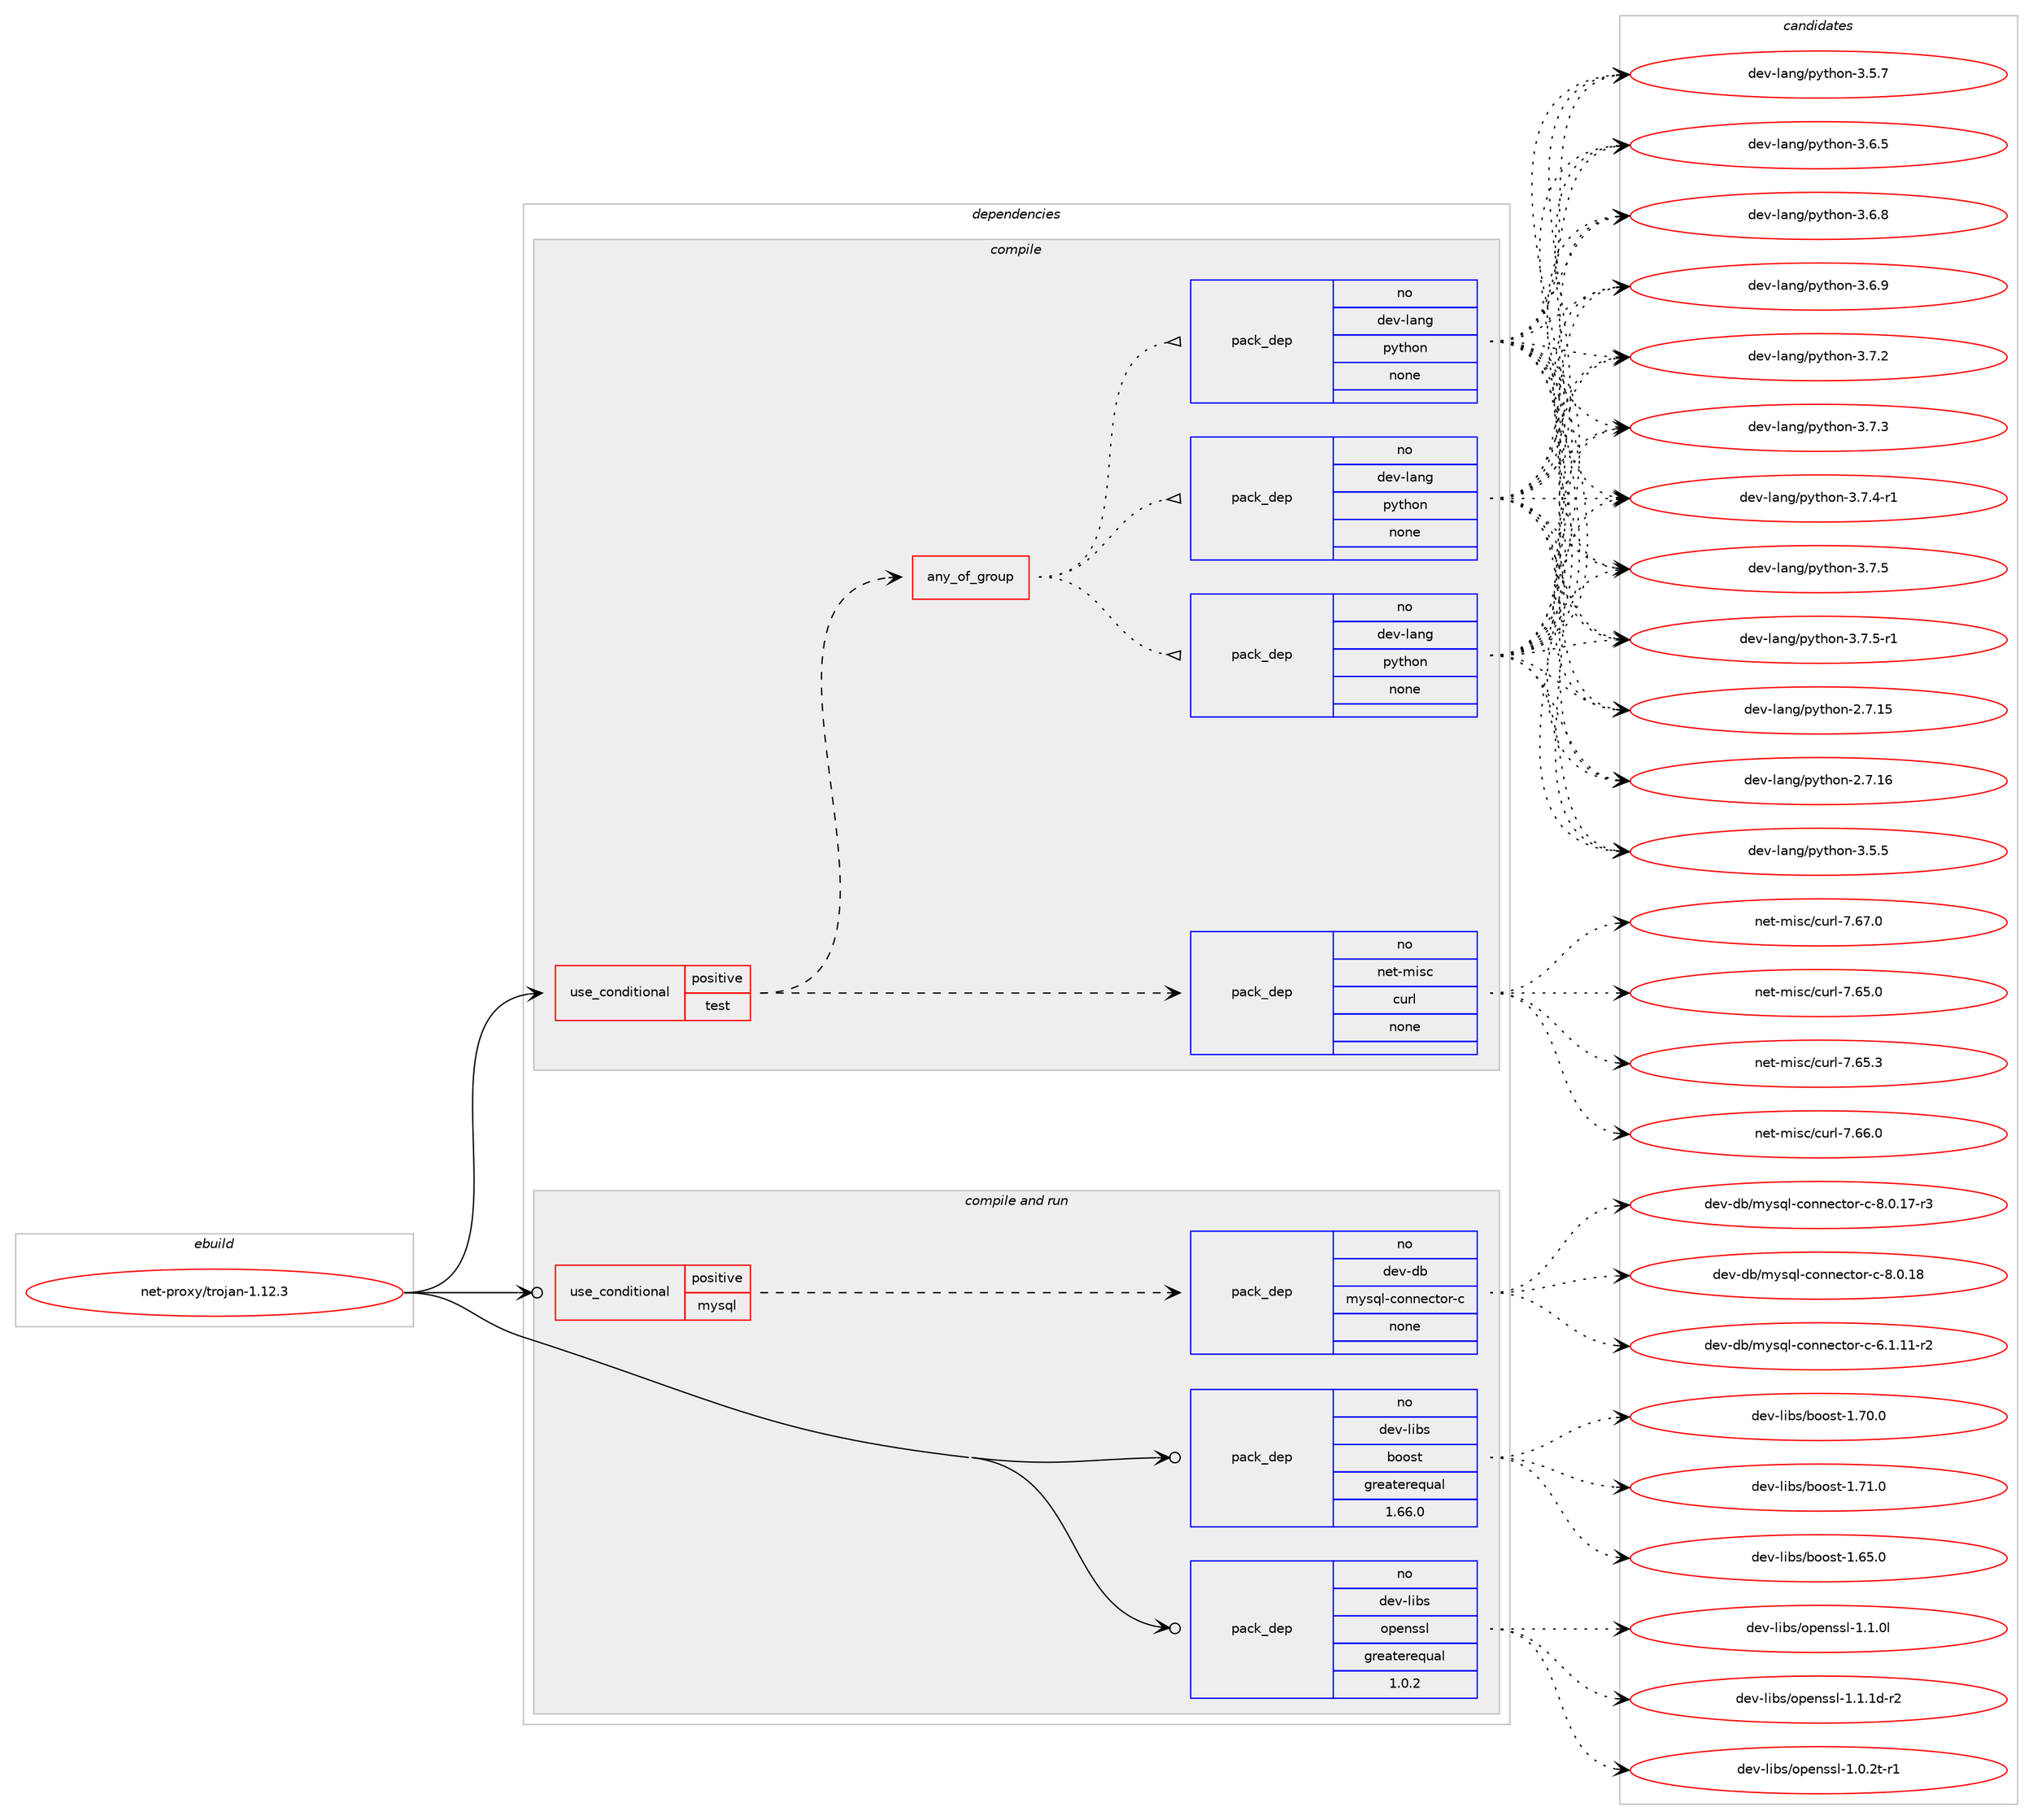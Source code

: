 digraph prolog {

# *************
# Graph options
# *************

newrank=true;
concentrate=true;
compound=true;
graph [rankdir=LR,fontname=Helvetica,fontsize=10,ranksep=1.5];#, ranksep=2.5, nodesep=0.2];
edge  [arrowhead=vee];
node  [fontname=Helvetica,fontsize=10];

# **********
# The ebuild
# **********

subgraph cluster_leftcol {
color=gray;
rank=same;
label=<<i>ebuild</i>>;
id [label="net-proxy/trojan-1.12.3", color=red, width=4, href="../net-proxy/trojan-1.12.3.svg"];
}

# ****************
# The dependencies
# ****************

subgraph cluster_midcol {
color=gray;
label=<<i>dependencies</i>>;
subgraph cluster_compile {
fillcolor="#eeeeee";
style=filled;
label=<<i>compile</i>>;
subgraph cond205417 {
dependency842437 [label=<<TABLE BORDER="0" CELLBORDER="1" CELLSPACING="0" CELLPADDING="4"><TR><TD ROWSPAN="3" CELLPADDING="10">use_conditional</TD></TR><TR><TD>positive</TD></TR><TR><TD>test</TD></TR></TABLE>>, shape=none, color=red];
subgraph pack622153 {
dependency842438 [label=<<TABLE BORDER="0" CELLBORDER="1" CELLSPACING="0" CELLPADDING="4" WIDTH="220"><TR><TD ROWSPAN="6" CELLPADDING="30">pack_dep</TD></TR><TR><TD WIDTH="110">no</TD></TR><TR><TD>net-misc</TD></TR><TR><TD>curl</TD></TR><TR><TD>none</TD></TR><TR><TD></TD></TR></TABLE>>, shape=none, color=blue];
}
dependency842437:e -> dependency842438:w [weight=20,style="dashed",arrowhead="vee"];
subgraph any14369 {
dependency842439 [label=<<TABLE BORDER="0" CELLBORDER="1" CELLSPACING="0" CELLPADDING="4"><TR><TD CELLPADDING="10">any_of_group</TD></TR></TABLE>>, shape=none, color=red];subgraph pack622154 {
dependency842440 [label=<<TABLE BORDER="0" CELLBORDER="1" CELLSPACING="0" CELLPADDING="4" WIDTH="220"><TR><TD ROWSPAN="6" CELLPADDING="30">pack_dep</TD></TR><TR><TD WIDTH="110">no</TD></TR><TR><TD>dev-lang</TD></TR><TR><TD>python</TD></TR><TR><TD>none</TD></TR><TR><TD></TD></TR></TABLE>>, shape=none, color=blue];
}
dependency842439:e -> dependency842440:w [weight=20,style="dotted",arrowhead="oinv"];
subgraph pack622155 {
dependency842441 [label=<<TABLE BORDER="0" CELLBORDER="1" CELLSPACING="0" CELLPADDING="4" WIDTH="220"><TR><TD ROWSPAN="6" CELLPADDING="30">pack_dep</TD></TR><TR><TD WIDTH="110">no</TD></TR><TR><TD>dev-lang</TD></TR><TR><TD>python</TD></TR><TR><TD>none</TD></TR><TR><TD></TD></TR></TABLE>>, shape=none, color=blue];
}
dependency842439:e -> dependency842441:w [weight=20,style="dotted",arrowhead="oinv"];
subgraph pack622156 {
dependency842442 [label=<<TABLE BORDER="0" CELLBORDER="1" CELLSPACING="0" CELLPADDING="4" WIDTH="220"><TR><TD ROWSPAN="6" CELLPADDING="30">pack_dep</TD></TR><TR><TD WIDTH="110">no</TD></TR><TR><TD>dev-lang</TD></TR><TR><TD>python</TD></TR><TR><TD>none</TD></TR><TR><TD></TD></TR></TABLE>>, shape=none, color=blue];
}
dependency842439:e -> dependency842442:w [weight=20,style="dotted",arrowhead="oinv"];
}
dependency842437:e -> dependency842439:w [weight=20,style="dashed",arrowhead="vee"];
}
id:e -> dependency842437:w [weight=20,style="solid",arrowhead="vee"];
}
subgraph cluster_compileandrun {
fillcolor="#eeeeee";
style=filled;
label=<<i>compile and run</i>>;
subgraph cond205418 {
dependency842443 [label=<<TABLE BORDER="0" CELLBORDER="1" CELLSPACING="0" CELLPADDING="4"><TR><TD ROWSPAN="3" CELLPADDING="10">use_conditional</TD></TR><TR><TD>positive</TD></TR><TR><TD>mysql</TD></TR></TABLE>>, shape=none, color=red];
subgraph pack622157 {
dependency842444 [label=<<TABLE BORDER="0" CELLBORDER="1" CELLSPACING="0" CELLPADDING="4" WIDTH="220"><TR><TD ROWSPAN="6" CELLPADDING="30">pack_dep</TD></TR><TR><TD WIDTH="110">no</TD></TR><TR><TD>dev-db</TD></TR><TR><TD>mysql-connector-c</TD></TR><TR><TD>none</TD></TR><TR><TD></TD></TR></TABLE>>, shape=none, color=blue];
}
dependency842443:e -> dependency842444:w [weight=20,style="dashed",arrowhead="vee"];
}
id:e -> dependency842443:w [weight=20,style="solid",arrowhead="odotvee"];
subgraph pack622158 {
dependency842445 [label=<<TABLE BORDER="0" CELLBORDER="1" CELLSPACING="0" CELLPADDING="4" WIDTH="220"><TR><TD ROWSPAN="6" CELLPADDING="30">pack_dep</TD></TR><TR><TD WIDTH="110">no</TD></TR><TR><TD>dev-libs</TD></TR><TR><TD>boost</TD></TR><TR><TD>greaterequal</TD></TR><TR><TD>1.66.0</TD></TR></TABLE>>, shape=none, color=blue];
}
id:e -> dependency842445:w [weight=20,style="solid",arrowhead="odotvee"];
subgraph pack622159 {
dependency842446 [label=<<TABLE BORDER="0" CELLBORDER="1" CELLSPACING="0" CELLPADDING="4" WIDTH="220"><TR><TD ROWSPAN="6" CELLPADDING="30">pack_dep</TD></TR><TR><TD WIDTH="110">no</TD></TR><TR><TD>dev-libs</TD></TR><TR><TD>openssl</TD></TR><TR><TD>greaterequal</TD></TR><TR><TD>1.0.2</TD></TR></TABLE>>, shape=none, color=blue];
}
id:e -> dependency842446:w [weight=20,style="solid",arrowhead="odotvee"];
}
subgraph cluster_run {
fillcolor="#eeeeee";
style=filled;
label=<<i>run</i>>;
}
}

# **************
# The candidates
# **************

subgraph cluster_choices {
rank=same;
color=gray;
label=<<i>candidates</i>>;

subgraph choice622153 {
color=black;
nodesep=1;
choice1101011164510910511599479911711410845554654534648 [label="net-misc/curl-7.65.0", color=red, width=4,href="../net-misc/curl-7.65.0.svg"];
choice1101011164510910511599479911711410845554654534651 [label="net-misc/curl-7.65.3", color=red, width=4,href="../net-misc/curl-7.65.3.svg"];
choice1101011164510910511599479911711410845554654544648 [label="net-misc/curl-7.66.0", color=red, width=4,href="../net-misc/curl-7.66.0.svg"];
choice1101011164510910511599479911711410845554654554648 [label="net-misc/curl-7.67.0", color=red, width=4,href="../net-misc/curl-7.67.0.svg"];
dependency842438:e -> choice1101011164510910511599479911711410845554654534648:w [style=dotted,weight="100"];
dependency842438:e -> choice1101011164510910511599479911711410845554654534651:w [style=dotted,weight="100"];
dependency842438:e -> choice1101011164510910511599479911711410845554654544648:w [style=dotted,weight="100"];
dependency842438:e -> choice1101011164510910511599479911711410845554654554648:w [style=dotted,weight="100"];
}
subgraph choice622154 {
color=black;
nodesep=1;
choice10010111845108971101034711212111610411111045504655464953 [label="dev-lang/python-2.7.15", color=red, width=4,href="../dev-lang/python-2.7.15.svg"];
choice10010111845108971101034711212111610411111045504655464954 [label="dev-lang/python-2.7.16", color=red, width=4,href="../dev-lang/python-2.7.16.svg"];
choice100101118451089711010347112121116104111110455146534653 [label="dev-lang/python-3.5.5", color=red, width=4,href="../dev-lang/python-3.5.5.svg"];
choice100101118451089711010347112121116104111110455146534655 [label="dev-lang/python-3.5.7", color=red, width=4,href="../dev-lang/python-3.5.7.svg"];
choice100101118451089711010347112121116104111110455146544653 [label="dev-lang/python-3.6.5", color=red, width=4,href="../dev-lang/python-3.6.5.svg"];
choice100101118451089711010347112121116104111110455146544656 [label="dev-lang/python-3.6.8", color=red, width=4,href="../dev-lang/python-3.6.8.svg"];
choice100101118451089711010347112121116104111110455146544657 [label="dev-lang/python-3.6.9", color=red, width=4,href="../dev-lang/python-3.6.9.svg"];
choice100101118451089711010347112121116104111110455146554650 [label="dev-lang/python-3.7.2", color=red, width=4,href="../dev-lang/python-3.7.2.svg"];
choice100101118451089711010347112121116104111110455146554651 [label="dev-lang/python-3.7.3", color=red, width=4,href="../dev-lang/python-3.7.3.svg"];
choice1001011184510897110103471121211161041111104551465546524511449 [label="dev-lang/python-3.7.4-r1", color=red, width=4,href="../dev-lang/python-3.7.4-r1.svg"];
choice100101118451089711010347112121116104111110455146554653 [label="dev-lang/python-3.7.5", color=red, width=4,href="../dev-lang/python-3.7.5.svg"];
choice1001011184510897110103471121211161041111104551465546534511449 [label="dev-lang/python-3.7.5-r1", color=red, width=4,href="../dev-lang/python-3.7.5-r1.svg"];
dependency842440:e -> choice10010111845108971101034711212111610411111045504655464953:w [style=dotted,weight="100"];
dependency842440:e -> choice10010111845108971101034711212111610411111045504655464954:w [style=dotted,weight="100"];
dependency842440:e -> choice100101118451089711010347112121116104111110455146534653:w [style=dotted,weight="100"];
dependency842440:e -> choice100101118451089711010347112121116104111110455146534655:w [style=dotted,weight="100"];
dependency842440:e -> choice100101118451089711010347112121116104111110455146544653:w [style=dotted,weight="100"];
dependency842440:e -> choice100101118451089711010347112121116104111110455146544656:w [style=dotted,weight="100"];
dependency842440:e -> choice100101118451089711010347112121116104111110455146544657:w [style=dotted,weight="100"];
dependency842440:e -> choice100101118451089711010347112121116104111110455146554650:w [style=dotted,weight="100"];
dependency842440:e -> choice100101118451089711010347112121116104111110455146554651:w [style=dotted,weight="100"];
dependency842440:e -> choice1001011184510897110103471121211161041111104551465546524511449:w [style=dotted,weight="100"];
dependency842440:e -> choice100101118451089711010347112121116104111110455146554653:w [style=dotted,weight="100"];
dependency842440:e -> choice1001011184510897110103471121211161041111104551465546534511449:w [style=dotted,weight="100"];
}
subgraph choice622155 {
color=black;
nodesep=1;
choice10010111845108971101034711212111610411111045504655464953 [label="dev-lang/python-2.7.15", color=red, width=4,href="../dev-lang/python-2.7.15.svg"];
choice10010111845108971101034711212111610411111045504655464954 [label="dev-lang/python-2.7.16", color=red, width=4,href="../dev-lang/python-2.7.16.svg"];
choice100101118451089711010347112121116104111110455146534653 [label="dev-lang/python-3.5.5", color=red, width=4,href="../dev-lang/python-3.5.5.svg"];
choice100101118451089711010347112121116104111110455146534655 [label="dev-lang/python-3.5.7", color=red, width=4,href="../dev-lang/python-3.5.7.svg"];
choice100101118451089711010347112121116104111110455146544653 [label="dev-lang/python-3.6.5", color=red, width=4,href="../dev-lang/python-3.6.5.svg"];
choice100101118451089711010347112121116104111110455146544656 [label="dev-lang/python-3.6.8", color=red, width=4,href="../dev-lang/python-3.6.8.svg"];
choice100101118451089711010347112121116104111110455146544657 [label="dev-lang/python-3.6.9", color=red, width=4,href="../dev-lang/python-3.6.9.svg"];
choice100101118451089711010347112121116104111110455146554650 [label="dev-lang/python-3.7.2", color=red, width=4,href="../dev-lang/python-3.7.2.svg"];
choice100101118451089711010347112121116104111110455146554651 [label="dev-lang/python-3.7.3", color=red, width=4,href="../dev-lang/python-3.7.3.svg"];
choice1001011184510897110103471121211161041111104551465546524511449 [label="dev-lang/python-3.7.4-r1", color=red, width=4,href="../dev-lang/python-3.7.4-r1.svg"];
choice100101118451089711010347112121116104111110455146554653 [label="dev-lang/python-3.7.5", color=red, width=4,href="../dev-lang/python-3.7.5.svg"];
choice1001011184510897110103471121211161041111104551465546534511449 [label="dev-lang/python-3.7.5-r1", color=red, width=4,href="../dev-lang/python-3.7.5-r1.svg"];
dependency842441:e -> choice10010111845108971101034711212111610411111045504655464953:w [style=dotted,weight="100"];
dependency842441:e -> choice10010111845108971101034711212111610411111045504655464954:w [style=dotted,weight="100"];
dependency842441:e -> choice100101118451089711010347112121116104111110455146534653:w [style=dotted,weight="100"];
dependency842441:e -> choice100101118451089711010347112121116104111110455146534655:w [style=dotted,weight="100"];
dependency842441:e -> choice100101118451089711010347112121116104111110455146544653:w [style=dotted,weight="100"];
dependency842441:e -> choice100101118451089711010347112121116104111110455146544656:w [style=dotted,weight="100"];
dependency842441:e -> choice100101118451089711010347112121116104111110455146544657:w [style=dotted,weight="100"];
dependency842441:e -> choice100101118451089711010347112121116104111110455146554650:w [style=dotted,weight="100"];
dependency842441:e -> choice100101118451089711010347112121116104111110455146554651:w [style=dotted,weight="100"];
dependency842441:e -> choice1001011184510897110103471121211161041111104551465546524511449:w [style=dotted,weight="100"];
dependency842441:e -> choice100101118451089711010347112121116104111110455146554653:w [style=dotted,weight="100"];
dependency842441:e -> choice1001011184510897110103471121211161041111104551465546534511449:w [style=dotted,weight="100"];
}
subgraph choice622156 {
color=black;
nodesep=1;
choice10010111845108971101034711212111610411111045504655464953 [label="dev-lang/python-2.7.15", color=red, width=4,href="../dev-lang/python-2.7.15.svg"];
choice10010111845108971101034711212111610411111045504655464954 [label="dev-lang/python-2.7.16", color=red, width=4,href="../dev-lang/python-2.7.16.svg"];
choice100101118451089711010347112121116104111110455146534653 [label="dev-lang/python-3.5.5", color=red, width=4,href="../dev-lang/python-3.5.5.svg"];
choice100101118451089711010347112121116104111110455146534655 [label="dev-lang/python-3.5.7", color=red, width=4,href="../dev-lang/python-3.5.7.svg"];
choice100101118451089711010347112121116104111110455146544653 [label="dev-lang/python-3.6.5", color=red, width=4,href="../dev-lang/python-3.6.5.svg"];
choice100101118451089711010347112121116104111110455146544656 [label="dev-lang/python-3.6.8", color=red, width=4,href="../dev-lang/python-3.6.8.svg"];
choice100101118451089711010347112121116104111110455146544657 [label="dev-lang/python-3.6.9", color=red, width=4,href="../dev-lang/python-3.6.9.svg"];
choice100101118451089711010347112121116104111110455146554650 [label="dev-lang/python-3.7.2", color=red, width=4,href="../dev-lang/python-3.7.2.svg"];
choice100101118451089711010347112121116104111110455146554651 [label="dev-lang/python-3.7.3", color=red, width=4,href="../dev-lang/python-3.7.3.svg"];
choice1001011184510897110103471121211161041111104551465546524511449 [label="dev-lang/python-3.7.4-r1", color=red, width=4,href="../dev-lang/python-3.7.4-r1.svg"];
choice100101118451089711010347112121116104111110455146554653 [label="dev-lang/python-3.7.5", color=red, width=4,href="../dev-lang/python-3.7.5.svg"];
choice1001011184510897110103471121211161041111104551465546534511449 [label="dev-lang/python-3.7.5-r1", color=red, width=4,href="../dev-lang/python-3.7.5-r1.svg"];
dependency842442:e -> choice10010111845108971101034711212111610411111045504655464953:w [style=dotted,weight="100"];
dependency842442:e -> choice10010111845108971101034711212111610411111045504655464954:w [style=dotted,weight="100"];
dependency842442:e -> choice100101118451089711010347112121116104111110455146534653:w [style=dotted,weight="100"];
dependency842442:e -> choice100101118451089711010347112121116104111110455146534655:w [style=dotted,weight="100"];
dependency842442:e -> choice100101118451089711010347112121116104111110455146544653:w [style=dotted,weight="100"];
dependency842442:e -> choice100101118451089711010347112121116104111110455146544656:w [style=dotted,weight="100"];
dependency842442:e -> choice100101118451089711010347112121116104111110455146544657:w [style=dotted,weight="100"];
dependency842442:e -> choice100101118451089711010347112121116104111110455146554650:w [style=dotted,weight="100"];
dependency842442:e -> choice100101118451089711010347112121116104111110455146554651:w [style=dotted,weight="100"];
dependency842442:e -> choice1001011184510897110103471121211161041111104551465546524511449:w [style=dotted,weight="100"];
dependency842442:e -> choice100101118451089711010347112121116104111110455146554653:w [style=dotted,weight="100"];
dependency842442:e -> choice1001011184510897110103471121211161041111104551465546534511449:w [style=dotted,weight="100"];
}
subgraph choice622157 {
color=black;
nodesep=1;
choice1001011184510098471091211151131084599111110110101991161111144599455446494649494511450 [label="dev-db/mysql-connector-c-6.1.11-r2", color=red, width=4,href="../dev-db/mysql-connector-c-6.1.11-r2.svg"];
choice1001011184510098471091211151131084599111110110101991161111144599455646484649554511451 [label="dev-db/mysql-connector-c-8.0.17-r3", color=red, width=4,href="../dev-db/mysql-connector-c-8.0.17-r3.svg"];
choice100101118451009847109121115113108459911111011010199116111114459945564648464956 [label="dev-db/mysql-connector-c-8.0.18", color=red, width=4,href="../dev-db/mysql-connector-c-8.0.18.svg"];
dependency842444:e -> choice1001011184510098471091211151131084599111110110101991161111144599455446494649494511450:w [style=dotted,weight="100"];
dependency842444:e -> choice1001011184510098471091211151131084599111110110101991161111144599455646484649554511451:w [style=dotted,weight="100"];
dependency842444:e -> choice100101118451009847109121115113108459911111011010199116111114459945564648464956:w [style=dotted,weight="100"];
}
subgraph choice622158 {
color=black;
nodesep=1;
choice1001011184510810598115479811111111511645494654534648 [label="dev-libs/boost-1.65.0", color=red, width=4,href="../dev-libs/boost-1.65.0.svg"];
choice1001011184510810598115479811111111511645494655484648 [label="dev-libs/boost-1.70.0", color=red, width=4,href="../dev-libs/boost-1.70.0.svg"];
choice1001011184510810598115479811111111511645494655494648 [label="dev-libs/boost-1.71.0", color=red, width=4,href="../dev-libs/boost-1.71.0.svg"];
dependency842445:e -> choice1001011184510810598115479811111111511645494654534648:w [style=dotted,weight="100"];
dependency842445:e -> choice1001011184510810598115479811111111511645494655484648:w [style=dotted,weight="100"];
dependency842445:e -> choice1001011184510810598115479811111111511645494655494648:w [style=dotted,weight="100"];
}
subgraph choice622159 {
color=black;
nodesep=1;
choice1001011184510810598115471111121011101151151084549464846501164511449 [label="dev-libs/openssl-1.0.2t-r1", color=red, width=4,href="../dev-libs/openssl-1.0.2t-r1.svg"];
choice100101118451081059811547111112101110115115108454946494648108 [label="dev-libs/openssl-1.1.0l", color=red, width=4,href="../dev-libs/openssl-1.1.0l.svg"];
choice1001011184510810598115471111121011101151151084549464946491004511450 [label="dev-libs/openssl-1.1.1d-r2", color=red, width=4,href="../dev-libs/openssl-1.1.1d-r2.svg"];
dependency842446:e -> choice1001011184510810598115471111121011101151151084549464846501164511449:w [style=dotted,weight="100"];
dependency842446:e -> choice100101118451081059811547111112101110115115108454946494648108:w [style=dotted,weight="100"];
dependency842446:e -> choice1001011184510810598115471111121011101151151084549464946491004511450:w [style=dotted,weight="100"];
}
}

}
